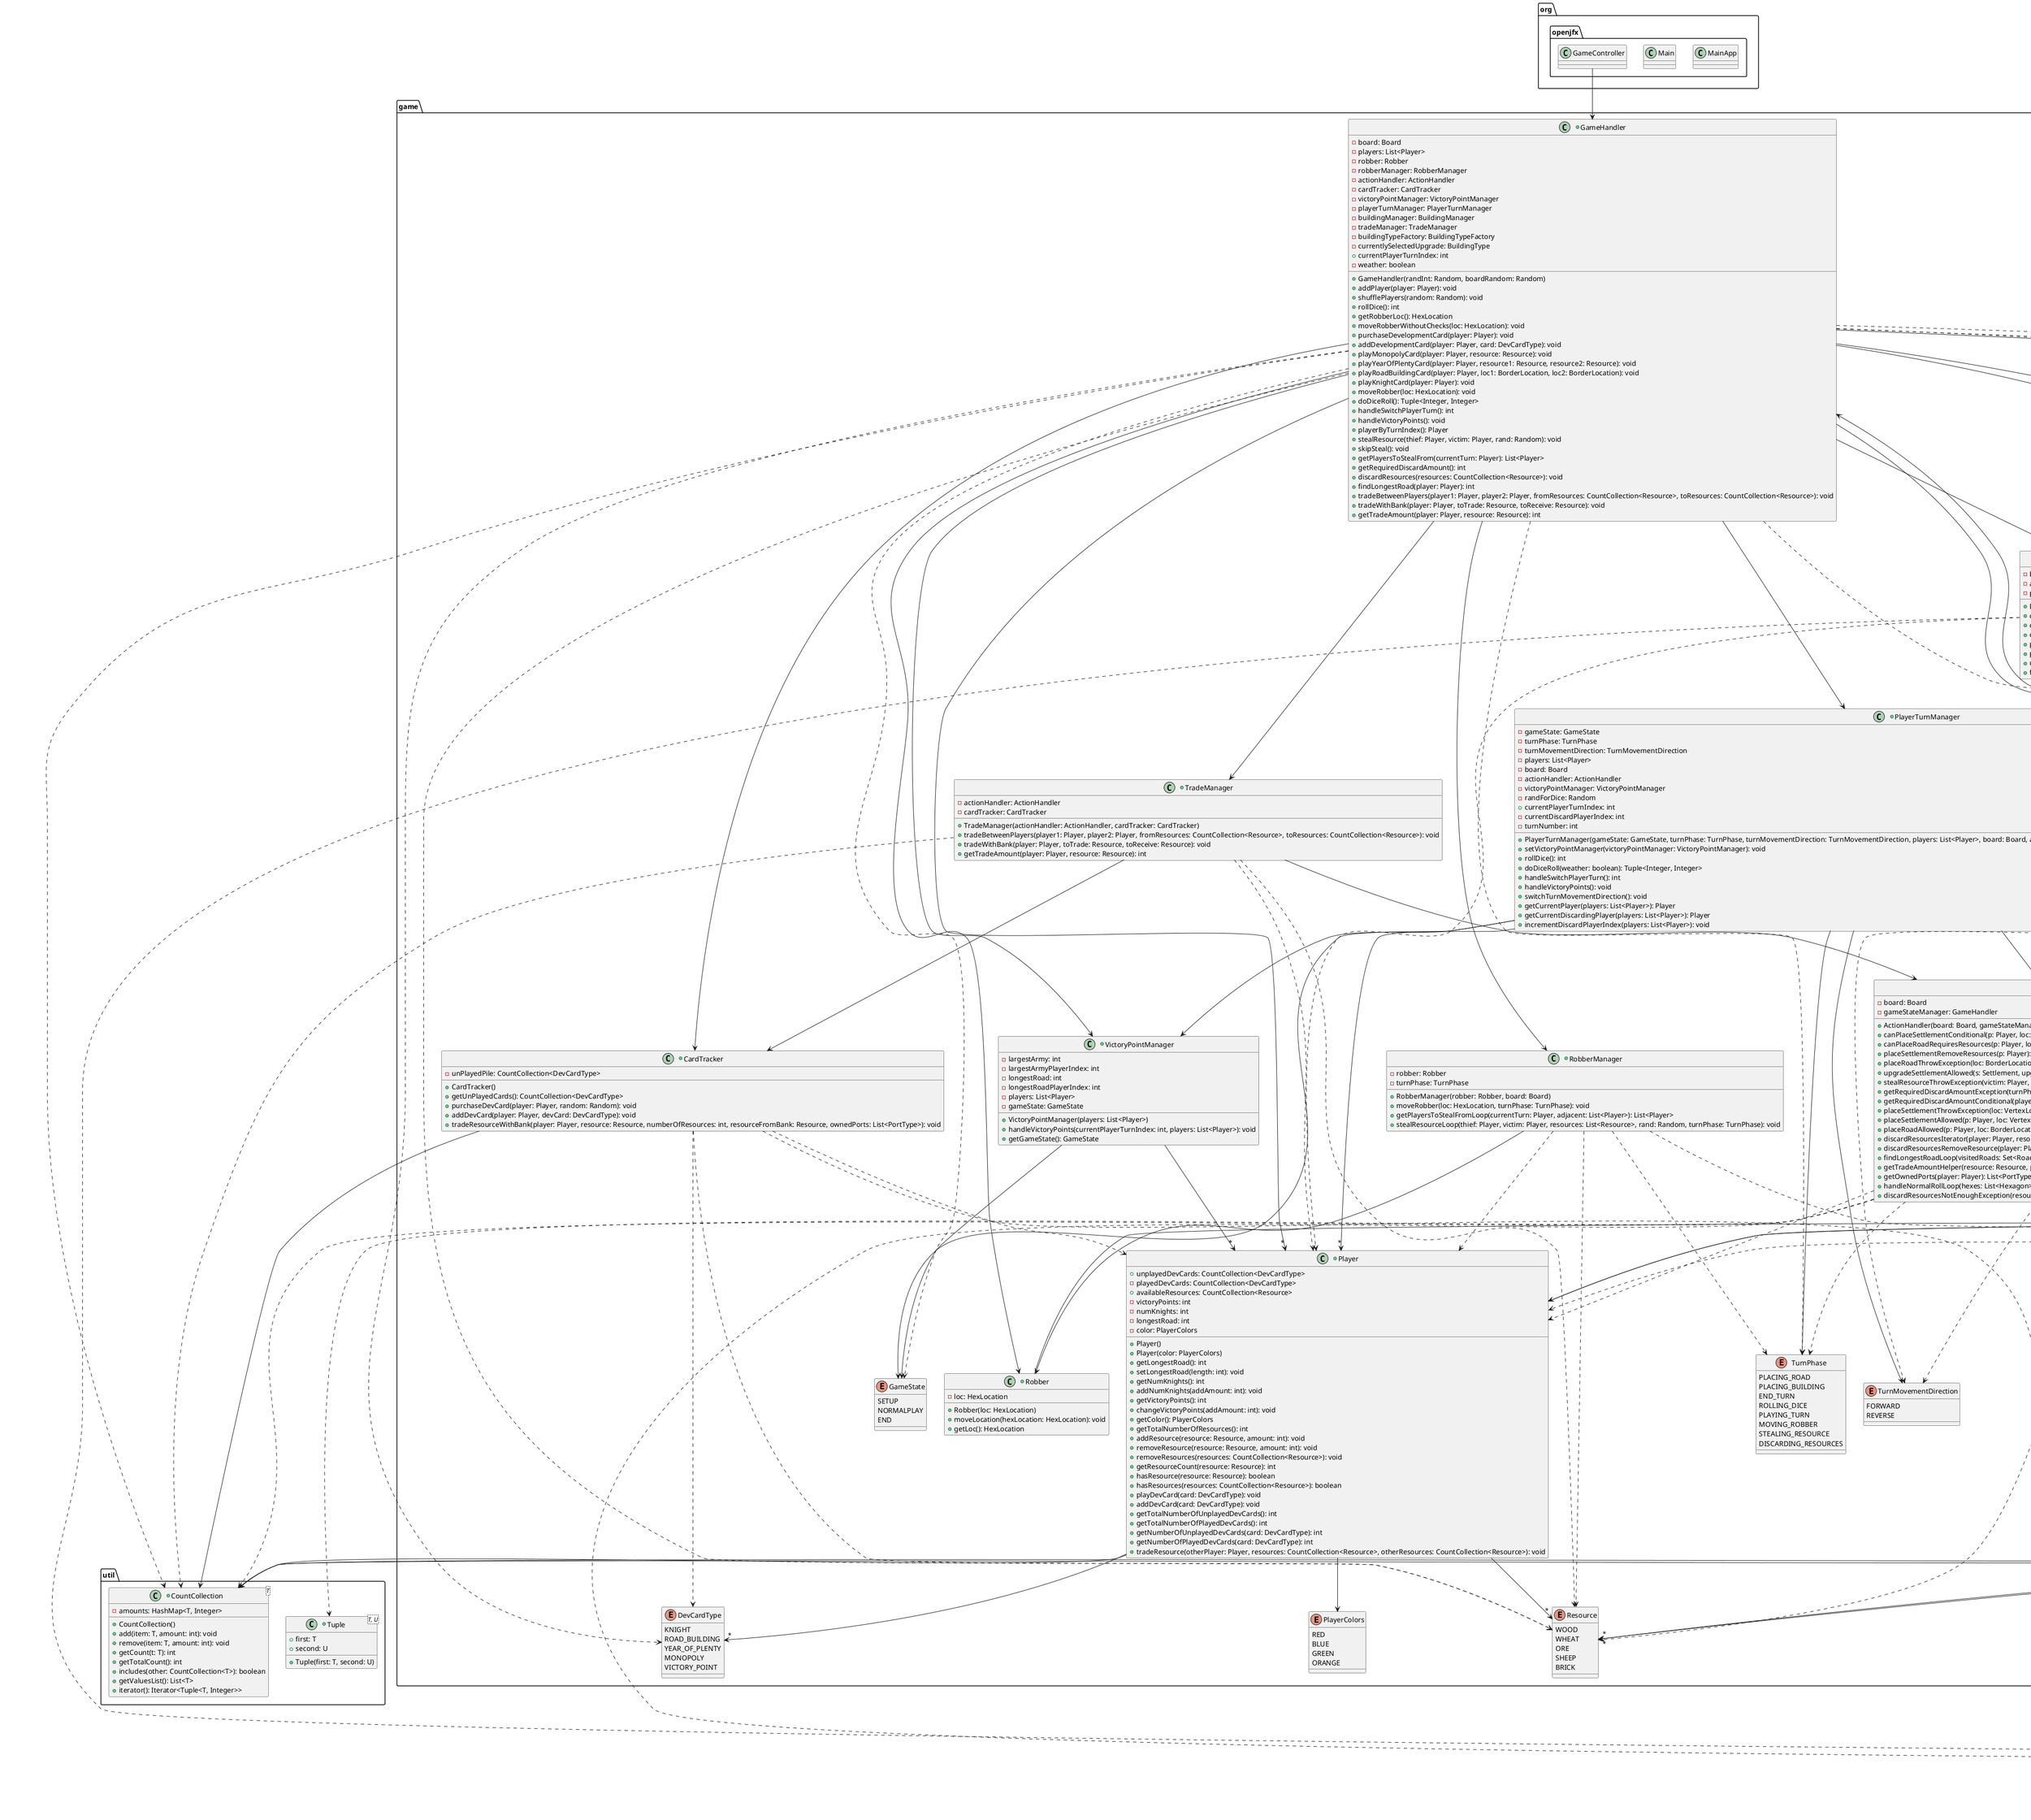 @startuml

package game {

+class GameHandler{
-board: Board
-players: List<Player>
-robber: Robber
-robberManager: RobberManager
-actionHandler: ActionHandler
-cardTracker: CardTracker
-victoryPointManager: VictoryPointManager
-playerTurnManager: PlayerTurnManager
-buildingManager: BuildingManager
-tradeManager: TradeManager
-buildingTypeFactory: BuildingTypeFactory
-currentlySelectedUpgrade: BuildingType
+currentPlayerTurnIndex: int
-weather: boolean
+GameHandler(randInt: Random, boardRandom: Random)
+addPlayer(player: Player): void
+shufflePlayers(random: Random): void
+rollDice(): int
+getRobberLoc(): HexLocation
+moveRobberWithoutChecks(loc: HexLocation): void
+purchaseDevelopmentCard(player: Player): void
+addDevelopmentCard(player: Player, card: DevCardType): void
+playMonopolyCard(player: Player, resource: Resource): void
+playYearOfPlentyCard(player: Player, resource1: Resource, resource2: Resource): void
+playRoadBuildingCard(player: Player, loc1: BorderLocation, loc2: BorderLocation): void
+playKnightCard(player: Player): void
+moveRobber(loc: HexLocation): void
+doDiceRoll(): Tuple<Integer, Integer>
+handleSwitchPlayerTurn(): int
+handleVictoryPoints(): void
+playerByTurnIndex(): Player
+stealResource(thief: Player, victim: Player, rand: Random): void
+skipSteal(): void
+getPlayersToStealFrom(currentTurn: Player): List<Player>
+getRequiredDiscardAmount(): int
+discardResources(resources: CountCollection<Resource>): void
+findLongestRoad(player: Player): int
+tradeBetweenPlayers(player1: Player, player2: Player, fromResources: CountCollection<Resource>, toResources: CountCollection<Resource>): void
+tradeWithBank(player: Player, toTrade: Resource, toReceive: Resource): void
+getTradeAmount(player: Player, resource: Resource): int
}

+class VictoryPointManager {
-largestArmy: int
-largestArmyPlayerIndex: int
-longestRoad: int
-longestRoadPlayerIndex: int
-players: List<Player>
-gameState: GameState
+VictoryPointManager(players: List<Player>)
+handleVictoryPoints(currentPlayerTurnIndex: int, players: List<Player>): void
+getGameState(): GameState
}

+class PlayerTurnManager {
-gameState: GameState
-turnPhase: TurnPhase
-turnMovementDirection: TurnMovementDirection
-players: List<Player>
-board: Board
-actionHandler: ActionHandler
-victoryPointManager: VictoryPointManager
-randForDice: Random
+currentPlayerTurnIndex: int
-currentDiscardPlayerIndex: int
-turnNumber: int
+PlayerTurnManager(gameState: GameState, turnPhase: TurnPhase, turnMovementDirection: TurnMovementDirection, players: List<Player>, board: Board, actionHandler: ActionHandler, randForDice: Random, robberManager: RobberManager)
+setVictoryPointManager(victoryPointManager: VictoryPointManager): void
+rollDice(): int
+doDiceRoll(weather: boolean): Tuple<Integer, Integer>
+handleSwitchPlayerTurn(): int
+handleVictoryPoints(): void
+switchTurnMovementDirection(): void
+getCurrentPlayer(players: List<Player>): Player
+getCurrentDiscardingPlayer(players: List<Player>): Player
+incrementDiscardPlayerIndex(players: List<Player>): void
}

+class BuildingManager {
-board: Board
-actionHandler: ActionHandler
-playerTurnManager: PlayerTurnManager
+BuildingManager(board: Board, actionHandler: ActionHandler, playerTurnManager: PlayerTurnManager)
+canPlaceSettlement(p: Player, loc: VertexLocation): boolean
+canPlaceRoad(p: Player, loc: BorderLocation): boolean
+canUpgradeSettlement(s: Settlement, upgrade: BuildingType): boolean
+placeSettlement(p: Player, loc: VertexLocation): void
+placeRoad(p: Player, loc: BorderLocation): void
+upgradeSettlement(s: Settlement, upgrade: BuildingType): void
+findLongestRoad(player: Player): int
}

+class TradeManager {
-actionHandler: ActionHandler
-cardTracker: CardTracker
+TradeManager(actionHandler: ActionHandler, cardTracker: CardTracker)
+tradeBetweenPlayers(player1: Player, player2: Player, fromResources: CountCollection<Resource>, toResources: CountCollection<Resource>): void
+tradeWithBank(player: Player, toTrade: Resource, toReceive: Resource): void
+getTradeAmount(player: Player, resource: Resource): int
}

+class RobberManager {
-robber: Robber
-turnPhase: TurnPhase
+RobberManager(robber: Robber, board: Board)
+moveRobber(loc: HexLocation, turnPhase: TurnPhase): void
+getPlayersToStealFromLoop(currentTurn: Player, adjacent: List<Player>): List<Player>
+stealResourceLoop(thief: Player, victim: Player, resources: List<Resource>, rand: Random, turnPhase: TurnPhase): void
}

+class ActionHandler {
-board: Board
-gameStateManager: GameHandler
+ActionHandler(board: Board, gameStateManager: GameHandler, cardTracker: CardTracker)
+canPlaceSettlementConditional(p: Player, loc: VertexLocation, force: Boolean, requiresResources: Boolean, turnPhase: TurnPhase): boolean
+canPlaceRoadRequiresResources(p: Player, loc: BorderLocation, requiresResources: Boolean): boolean
+placeSettlementRemoveResources(p: Player): void
+placeRoadThrowException(loc: BorderLocation): void
+upgradeSettlementAllowed(s: Settlement, upgrade: BuildingType): void
+stealResourceThrowException(victim: Player, turnPhase: TurnPhase): void
+getRequiredDiscardAmountException(turnPhase: TurnPhase): void
+getRequiredDiscardAmountConditional(player: Player): int
+placeSettlementThrowException(loc: VertexLocation): void
+placeSettlementAllowed(p: Player, loc: VertexLocation, turnPhase: TurnPhase, turnMovementDirection: TurnMovementDirection): void
+placeRoadAllowed(p: Player, loc: BorderLocation, turnPhase: TurnPhase): void
+discardResourcesIterator(player: Player, resourceIterator: Iterator<Tuple<Resource, Integer>>): void
+discardResourcesRemoveResource(player: Player, resources: CountCollection<Resource>, resourceIterator: Iterator<Tuple<Resource, Integer>>): void
+findLongestRoadLoop(visitedRoads: Set<Road>, player: Player, playerRoads: List<Road>): int
+getTradeAmountHelper(resource: Resource, ports: List<PortType>): int
+getOwnedPorts(player: Player): List<PortType>
+handleNormalRollLoop(hexes: List<Hexagon>, turn: int, weather: boolean, roll1: int, roll2: int): void
+discardResourcesNotEnoughException(resources: CountCollection<Resource>, required: int): void
}

+class CardTracker {
-unPlayedPile: CountCollection<DevCardType>
+CardTracker()
+getUnPlayedCards(): CountCollection<DevCardType>
+purchaseDevCard(player: Player, random: Random): void
+addDevCard(player: Player, devCard: DevCardType): void
+tradeResourceWithBank(player: Player, resource: Resource, numberOfResources: int, resourceFromBank: Resource, ownedPorts: List<PortType>): void
}

+class Robber {
-loc: HexLocation
+Robber(loc: HexLocation)
+moveLocation(hexLocation: HexLocation): void
+getLoc(): HexLocation
}

+class Player{
+unplayedDevCards: CountCollection<DevCardType>
-playedDevCards: CountCollection<DevCardType>
+availableResources: CountCollection<Resource>
-victoryPoints: int
-numKnights: int
-longestRoad: int
-color: PlayerColors
+Player()
+Player(color: PlayerColors)
+getLongestRoad(): int
+setLongestRoad(length: int): void
+getNumKnights(): int
+addNumKnights(addAmount: int): void
+getVictoryPoints(): int
+changeVictoryPoints(addAmount: int): void
+getColor(): PlayerColors
+getTotalNumberOfResources(): int
+addResource(resource: Resource, amount: int): void
+removeResource(resource: Resource, amount: int): void
+removeResources(resources: CountCollection<Resource>): void
+getResourceCount(resource: Resource): int
+hasResource(resource: Resource): boolean
+hasResources(resources: CountCollection<Resource>): boolean
+playDevCard(card: DevCardType): void
+addDevCard(card: DevCardType): void
+getTotalNumberOfUnplayedDevCards(): int
+getTotalNumberOfPlayedDevCards(): int
+getNumberOfUnplayedDevCards(card: DevCardType): int
+getNumberOfPlayedDevCards(card: DevCardType): int
+tradeResource(otherPlayer: Player, resources: CountCollection<Resource>, otherResources: CountCollection<Resource>): void
}

enum GameState{
SETUP
NORMALPLAY
END
}

enum TurnPhase{
PLACING_ROAD
PLACING_BUILDING
END_TURN
ROLLING_DICE
PLAYING_TURN
MOVING_ROBBER
STEALING_RESOURCE
DISCARDING_RESOURCES
}

enum TurnMovementDirection{
FORWARD
REVERSE
}

enum DevCardType{
KNIGHT
ROAD_BUILDING
YEAR_OF_PLENTY
MONOPOLY
VICTORY_POINT
}

enum Resource{
WOOD
WHEAT
ORE
SHEEP
BRICK
}

enum PlayerColors{
RED
BLUE
GREEN
ORANGE
}

}

package util {

+class CountCollection<T> {
-amounts: HashMap<T, Integer>
+CountCollection()
+add(item: T, amount: int): void
+remove(item: T, amount: int): void
+getCount(t: T): int
+getTotalCount(): int
+includes(other: CountCollection<T>): boolean
+getValuesList(): List<T>
+iterator(): Iterator<Tuple<T, Integer>>
}

+class Tuple<T, U> {
+first: T
+second: U
+Tuple(first: T, second: U)
}

}

package board {

package location {
class HexLocation {
+row: int
+col: int
+HexLocation(row: int, col: int)
+getBorders(): List<BorderLocation>
+getVertices(): List<VertexLocation>
+isValid(): boolean
}
class VertexLocation {
+row: int
+col: int
+VertexLocation(row: int, col: int)
+getHexes(): List<HexLocation>
+getBorders(): List<BorderLocation>
}
class BorderLocation {
+row: int
+col: int
+BorderLocation(row: int, col: int)
+getVertices(): List<VertexLocation>
+getBorders(): List<BorderLocation>
}
}

class Board{
-hexagons: List<Hexagon>
-roads: List<Road>
-ports: List<Port>
-buildings: List<Building>
+Board()
+generate(rand: Random): void
+getLongestRoadLength(p: Player): int
+getVPFromBuildings(p: Player): int
+placeRoad(p: Player, loc: BorderLocation, force: boolean): void
+placeSettlement(p: Player, loc: VertexLocation, force: boolean): void
+upgradeSettlement(settlement: Settlement, upgrade: BuildingType): void
+canPlaceRoad(p: Player, loc: BorderLocation, force: boolean): boolean
+canPlaceSettlement(p: Player, loc: VertexLocation, force: boolean): boolean
+canUpgradeSettlement(settlement: Settlement): boolean
+getHexAt(loc: HexLocation): Hexagon
+getBuildingsForPlayer(p: Player): List<Building>
+getRoadsForPlayer(p: Player): List<Road>
+getHexList(): List<Hexagon>
+getAdjacentPlayers(loc: HexLocation): List<Player>
+getPort(building: Building): Port
+addResourceForGameSetup(p: Player, loc: VertexLocation): void
+addPlayerResourcesFromHex(h: Hexagon, context: ResourceGainContext): void
+getAdjacentPlayerRoads(player: Player, road: Road): List<Road>
+isBorderValid(loc: BorderLocation): boolean
+isBorderOccupied(loc: BorderLocation): boolean
}

class Hexagon{
+location: HexLocation
+resource: Resource
+number: int
+isDesert: boolean
+Hexagon(loc: HexLocation, r: Resource, n: int, isDesert: boolean)
}

abstract Building{
-resourceMultiplier: int
-victoryPointValue: int
-location: VertexLocation
-buildCost: CountCollection<Resource>
-player: Player
-type: BuildingType
+Building(resourceMult: int, vpValue: int, location: VertexLocation, buildCost: CountCollection<Resource>, player: Player, type: BuildingType)
+getOwner(): Player
+getLocation(): VertexLocation
}

class Settlement extends Building{
+Settlement(location: VertexLocation, player: Player)
}

class City extends Building{
+City(location: VertexLocation, player: Player)
}

class Fort extends Building{
+Fort(location: VertexLocation, player: Player)
}

class Observatory extends Building{
+Observatory(location: VertexLocation, player: Player)
}

class Temple extends Building{
+Temple(location: VertexLocation, player: Player)
}

interface BuildingType{
+getVictoryPoints(): int
+getResourceMultiplier(): int
+getRequiredResources(): CountCollection<Resource>
}

class CityBuildingType implements BuildingType{
+getVictoryPoints(): int
+getResourceMultiplier(): int
+getRequiredResources(): CountCollection<Resource>
}

class FortBuildingType implements BuildingType{
+getVictoryPoints(): int
+getResourceMultiplier(): int
+getRequiredResources(): CountCollection<Resource>
}

class ObservatoryBuildingType implements BuildingType{
+getVictoryPoints(): int
+getResourceMultiplier(): int
+getRequiredResources(): CountCollection<Resource>
}

class SettlementBuildingType implements BuildingType{
+getVictoryPoints(): int
+getResourceMultiplier(): int
+getRequiredResources(): CountCollection<Resource>
}

class TempleBuildingType implements BuildingType{
+getVictoryPoints(): int
+getResourceMultiplier(): int
+getRequiredResources(): CountCollection<Resource>
}

class BuildingTypeFactory{
+build(code: BuildingCode): BuildingType
}

enum BuildingCode{
CITY
FORT
OBSERVATORY
SETTLEMENT
TEMPLE
}

class Road{
-location: BorderLocation
-cost: CountCollection<Resource>
-player: Player
+Road(location: BorderLocation, cost: CountCollection<Resource>, player: Player)
+getLocation(): BorderLocation
+getPlayer(): Player
}

class Port{
-loc1: VertexLocation
-loc2: VertexLocation
-type: PortType
+Port(loc1: VertexLocation, loc2: VertexLocation, type: PortType)
+getPortType(): PortType
}

enum PortType{
WOOD
WHEAT
ORE
SHEEP
BRICK
THREE_FOR_ONE
}

}

package org.openjfx {
class MainApp {
}

class Main {
}

class GameController {
}
}

' Relationships

' GameHandler relationships
GameHandler --> Board
GameHandler --> "*" Player
GameHandler --> Robber
GameHandler --> RobberManager
GameHandler --> ActionHandler
GameHandler --> CardTracker
GameHandler --> VictoryPointManager
GameHandler --> PlayerTurnManager
GameHandler --> BuildingManager
GameHandler --> TradeManager
GameHandler --> BuildingTypeFactory
GameHandler --> BuildingType
GameHandler ..> GameState
GameHandler ..> TurnPhase
GameHandler ..> TurnMovementDirection
GameHandler ..> BorderLocation
GameHandler ..> VertexLocation
GameHandler ..> HexLocation
GameHandler ..> CountCollection
GameHandler ..> Resource
GameHandler ..> DevCardType

' VictoryPointManager relationships
VictoryPointManager --> "*" Player
VictoryPointManager --> GameState

' PlayerTurnManager relationships
PlayerTurnManager --> GameState
PlayerTurnManager --> TurnPhase
PlayerTurnManager --> TurnMovementDirection
PlayerTurnManager --> "*" Player
PlayerTurnManager --> Board
PlayerTurnManager --> ActionHandler
PlayerTurnManager --> VictoryPointManager
PlayerTurnManager ..> Hexagon

' BuildingManager relationships
BuildingManager --> Board
BuildingManager --> ActionHandler
BuildingManager --> PlayerTurnManager
BuildingManager ..> Player
BuildingManager ..> VertexLocation
BuildingManager ..> BorderLocation
BuildingManager ..> Settlement
BuildingManager ..> BuildingType
BuildingManager ..> Road

' TradeManager relationships
TradeManager --> ActionHandler
TradeManager --> CardTracker
TradeManager ..> Player
TradeManager ..> Resource
TradeManager ..> CountCollection

' RobberManager relationships
RobberManager --> Robber
RobberManager ..> TurnPhase
RobberManager ..> HexLocation
RobberManager ..> Player
RobberManager ..> Resource

' ActionHandler relationships
ActionHandler --> Board
ActionHandler --> GameHandler
ActionHandler ..> Player
ActionHandler ..> VertexLocation
ActionHandler ..> BorderLocation
ActionHandler ..> Settlement
ActionHandler ..> BuildingType
ActionHandler ..> Road
ActionHandler ..> Resource
ActionHandler ..> CountCollection
ActionHandler ..> TurnPhase
ActionHandler ..> TurnMovementDirection
ActionHandler ..> PortType
ActionHandler ..> Hexagon
ActionHandler ..> Tuple

' CardTracker relationships
CardTracker --> CountCollection
CardTracker ..> DevCardType
CardTracker ..> Player
CardTracker ..> Resource
CardTracker ..> PortType

' Robber relationships
Robber --> HexLocation

' Player relationships
Player --> CountCollection
Player --> "*" DevCardType
Player --> "*" Resource
Player --> PlayerColors

' Board relationships
Board --> "*" Hexagon
Board --> "*" Road
Board --> "*" Port
Board --> "*" Building
Board ..> Player
Board ..> BorderLocation
Board ..> Settlement
Board ..> VertexLocation
Board ..> HexLocation
Board ..> BuildingType
Board ..> ResourceGainContext

' Building relationships
Building --> VertexLocation
Building --> CountCollection
Building --> "*" Resource
Building --> Player
Building --> BuildingType

' Road relationships
Road --> BorderLocation
Road --> CountCollection
Road --> "*" Resource
Road --> Player

' Port relationships
Port --> "2" VertexLocation
Port --> PortType

' Location relationships
HexLocation ..> BorderLocation
HexLocation ..> VertexLocation
BorderLocation ..> VertexLocation
VertexLocation ..> HexLocation
VertexLocation ..> BorderLocation

' UI relationships
GameController --> GameHandler

@enduml
